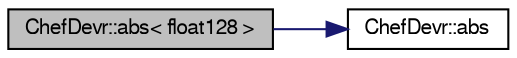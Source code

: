 digraph "ChefDevr::abs&lt; float128 &gt;"
{
  edge [fontname="FreeSans",fontsize="10",labelfontname="FreeSans",labelfontsize="10"];
  node [fontname="FreeSans",fontsize="10",shape=record];
  rankdir="LR";
  Node1 [label="ChefDevr::abs\< float128 \>",height=0.2,width=0.4,color="black", fillcolor="grey75", style="filled", fontcolor="black"];
  Node1 -> Node2 [color="midnightblue",fontsize="10",style="solid",fontname="FreeSans"];
  Node2 [label="ChefDevr::abs",height=0.2,width=0.4,color="black", fillcolor="white", style="filled",URL="$namespace_chef_devr.html#a9fa0c3feb973c4f41e17ac514659d98b"];
}

